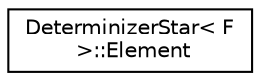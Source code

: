 digraph "Graphical Class Hierarchy"
{
  edge [fontname="Helvetica",fontsize="10",labelfontname="Helvetica",labelfontsize="10"];
  node [fontname="Helvetica",fontsize="10",shape=record];
  rankdir="LR";
  Node0 [label="DeterminizerStar\< F\l \>::Element",height=0.2,width=0.4,color="black", fillcolor="white", style="filled",URL="$structfst_1_1DeterminizerStar_1_1Element.html"];
}
